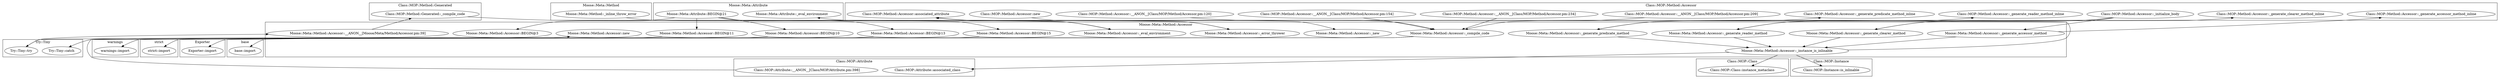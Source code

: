 digraph {
graph [overlap=false]
subgraph cluster_warnings {
	label="warnings";
	"warnings::import";
}
subgraph cluster_Try_Tiny {
	label="Try::Tiny";
	"Try::Tiny::catch";
	"Try::Tiny::try";
}
subgraph cluster_Class_MOP_Method_Accessor {
	label="Class::MOP::Method::Accessor";
	"Class::MOP::Method::Accessor::_generate_accessor_method_inline";
	"Class::MOP::Method::Accessor::_initialize_body";
	"Class::MOP::Method::Accessor::_generate_clearer_method_inline";
	"Class::MOP::Method::Accessor::__ANON__[Class/MOP/Method/Accessor.pm:234]";
	"Class::MOP::Method::Accessor::__ANON__[Class/MOP/Method/Accessor.pm:154]";
	"Class::MOP::Method::Accessor::_generate_reader_method_inline";
	"Class::MOP::Method::Accessor::associated_attribute";
	"Class::MOP::Method::Accessor::new";
	"Class::MOP::Method::Accessor::__ANON__[Class/MOP/Method/Accessor.pm:209]";
	"Class::MOP::Method::Accessor::_generate_predicate_method_inline";
	"Class::MOP::Method::Accessor::__ANON__[Class/MOP/Method/Accessor.pm:120]";
}
subgraph cluster_base {
	label="base";
	"base::import";
}
subgraph cluster_Class_MOP_Method_Generated {
	label="Class::MOP::Method::Generated";
	"Class::MOP::Method::Generated::_compile_code";
}
subgraph cluster_strict {
	label="strict";
	"strict::import";
}
subgraph cluster_Class_MOP_Instance {
	label="Class::MOP::Instance";
	"Class::MOP::Instance::is_inlinable";
}
subgraph cluster_Class_MOP_Class {
	label="Class::MOP::Class";
	"Class::MOP::Class::instance_metaclass";
}
subgraph cluster_Moose_Meta_Method {
	label="Moose::Meta::Method";
	"Moose::Meta::Method::_inline_throw_error";
}
subgraph cluster_Exporter {
	label="Exporter";
	"Exporter::import";
}
subgraph cluster_Class_MOP_Attribute {
	label="Class::MOP::Attribute";
	"Class::MOP::Attribute::__ANON__[Class/MOP/Attribute.pm:398]";
	"Class::MOP::Attribute::associated_class";
}
subgraph cluster_Moose_Meta_Attribute {
	label="Moose::Meta::Attribute";
	"Moose::Meta::Attribute::_eval_environment";
	"Moose::Meta::Attribute::BEGIN@21";
}
subgraph cluster_Moose_Meta_Method_Accessor {
	label="Moose::Meta::Method::Accessor";
	"Moose::Meta::Method::Accessor::BEGIN@11";
	"Moose::Meta::Method::Accessor::_error_thrower";
	"Moose::Meta::Method::Accessor::_generate_reader_method";
	"Moose::Meta::Method::Accessor::_eval_environment";
	"Moose::Meta::Method::Accessor::_compile_code";
	"Moose::Meta::Method::Accessor::_instance_is_inlinable";
	"Moose::Meta::Method::Accessor::BEGIN@10";
	"Moose::Meta::Method::Accessor::BEGIN@13";
	"Moose::Meta::Method::Accessor::BEGIN@3";
	"Moose::Meta::Method::Accessor::new";
	"Moose::Meta::Method::Accessor::_generate_clearer_method";
	"Moose::Meta::Method::Accessor::_generate_predicate_method";
	"Moose::Meta::Method::Accessor::BEGIN@15";
	"Moose::Meta::Method::Accessor::_new";
	"Moose::Meta::Method::Accessor::__ANON__[Moose/Meta/Method/Accessor.pm:39]";
	"Moose::Meta::Method::Accessor::_generate_accessor_method";
}
"Moose::Meta::Method::Accessor::_compile_code" -> "Try::Tiny::try";
"Moose::Meta::Method::Accessor::BEGIN@13" -> "Exporter::import";
"Moose::Meta::Method::Accessor::_instance_is_inlinable" -> "Class::MOP::Class::instance_metaclass";
"Moose::Meta::Attribute::BEGIN@21" -> "Moose::Meta::Method::Accessor::BEGIN@11";
"Moose::Meta::Method::Accessor::_generate_reader_method" -> "Class::MOP::Method::Accessor::_generate_reader_method_inline";
"Moose::Meta::Method::Accessor::_eval_environment" -> "Moose::Meta::Attribute::_eval_environment";
"Class::MOP::Method::Accessor::__ANON__[Class/MOP/Method/Accessor.pm:234]" -> "Moose::Meta::Method::Accessor::_compile_code";
"Class::MOP::Method::Accessor::__ANON__[Class/MOP/Method/Accessor.pm:154]" -> "Moose::Meta::Method::Accessor::_compile_code";
"Class::MOP::Method::Accessor::__ANON__[Class/MOP/Method/Accessor.pm:209]" -> "Moose::Meta::Method::Accessor::_compile_code";
"Class::MOP::Method::Accessor::__ANON__[Class/MOP/Method/Accessor.pm:120]" -> "Moose::Meta::Method::Accessor::_compile_code";
"Moose::Meta::Method::Accessor::_generate_accessor_method" -> "Class::MOP::Method::Accessor::_generate_accessor_method_inline";
"Class::MOP::Method::Accessor::_initialize_body" -> "Moose::Meta::Method::Accessor::_generate_predicate_method";
"Moose::Meta::Attribute::BEGIN@21" -> "Moose::Meta::Method::Accessor::BEGIN@15";
"Moose::Meta::Method::Accessor::_compile_code" -> "Try::Tiny::catch";
"Try::Tiny::try" -> "Moose::Meta::Method::Accessor::__ANON__[Moose/Meta/Method/Accessor.pm:39]";
"Moose::Meta::Method::Accessor::_generate_clearer_method" -> "Class::MOP::Method::Accessor::_generate_clearer_method_inline";
"Moose::Meta::Method::Accessor::BEGIN@15" -> "base::import";
"Moose::Meta::Method::Accessor::BEGIN@11" -> "warnings::import";
"Moose::Meta::Method::Accessor::_error_thrower" -> "Class::MOP::Method::Accessor::associated_attribute";
"Moose::Meta::Method::Accessor::_eval_environment" -> "Class::MOP::Method::Accessor::associated_attribute";
"Moose::Meta::Method::Accessor::_instance_is_inlinable" -> "Class::MOP::Method::Accessor::associated_attribute";
"Class::MOP::Method::Accessor::_initialize_body" -> "Moose::Meta::Method::Accessor::_generate_reader_method";
"Moose::Meta::Attribute::BEGIN@21" -> "Moose::Meta::Method::Accessor::BEGIN@13";
"Moose::Meta::Attribute::BEGIN@21" -> "Moose::Meta::Method::Accessor::BEGIN@3";
"Class::MOP::Method::Accessor::new" -> "Moose::Meta::Method::Accessor::_new";
"Class::MOP::Method::Accessor::_initialize_body" -> "Moose::Meta::Method::Accessor::_generate_accessor_method";
"Moose::Meta::Method::Accessor::BEGIN@10" -> "strict::import";
"Moose::Meta::Method::Accessor::_instance_is_inlinable" -> "Class::MOP::Instance::is_inlinable";
"Class::MOP::Method::Generated::_compile_code" -> "Moose::Meta::Method::Accessor::_eval_environment";
"Moose::Meta::Method::Accessor::_generate_clearer_method" -> "Moose::Meta::Method::Accessor::_instance_is_inlinable";
"Moose::Meta::Method::Accessor::_generate_reader_method" -> "Moose::Meta::Method::Accessor::_instance_is_inlinable";
"Moose::Meta::Method::Accessor::_generate_predicate_method" -> "Moose::Meta::Method::Accessor::_instance_is_inlinable";
"Moose::Meta::Method::Accessor::_generate_accessor_method" -> "Moose::Meta::Method::Accessor::_instance_is_inlinable";
"Class::MOP::Attribute::__ANON__[Class/MOP/Attribute.pm:398]" -> "Moose::Meta::Method::Accessor::new";
"Moose::Meta::Method::_inline_throw_error" -> "Moose::Meta::Method::Accessor::_error_thrower";
"Moose::Meta::Attribute::BEGIN@21" -> "Moose::Meta::Method::Accessor::BEGIN@10";
"Moose::Meta::Method::Accessor::_instance_is_inlinable" -> "Class::MOP::Attribute::associated_class";
"Class::MOP::Method::Accessor::_initialize_body" -> "Moose::Meta::Method::Accessor::_generate_clearer_method";
"Moose::Meta::Method::Accessor::__ANON__[Moose/Meta/Method/Accessor.pm:39]" -> "Class::MOP::Method::Generated::_compile_code";
"Moose::Meta::Method::Accessor::_generate_predicate_method" -> "Class::MOP::Method::Accessor::_generate_predicate_method_inline";
}
